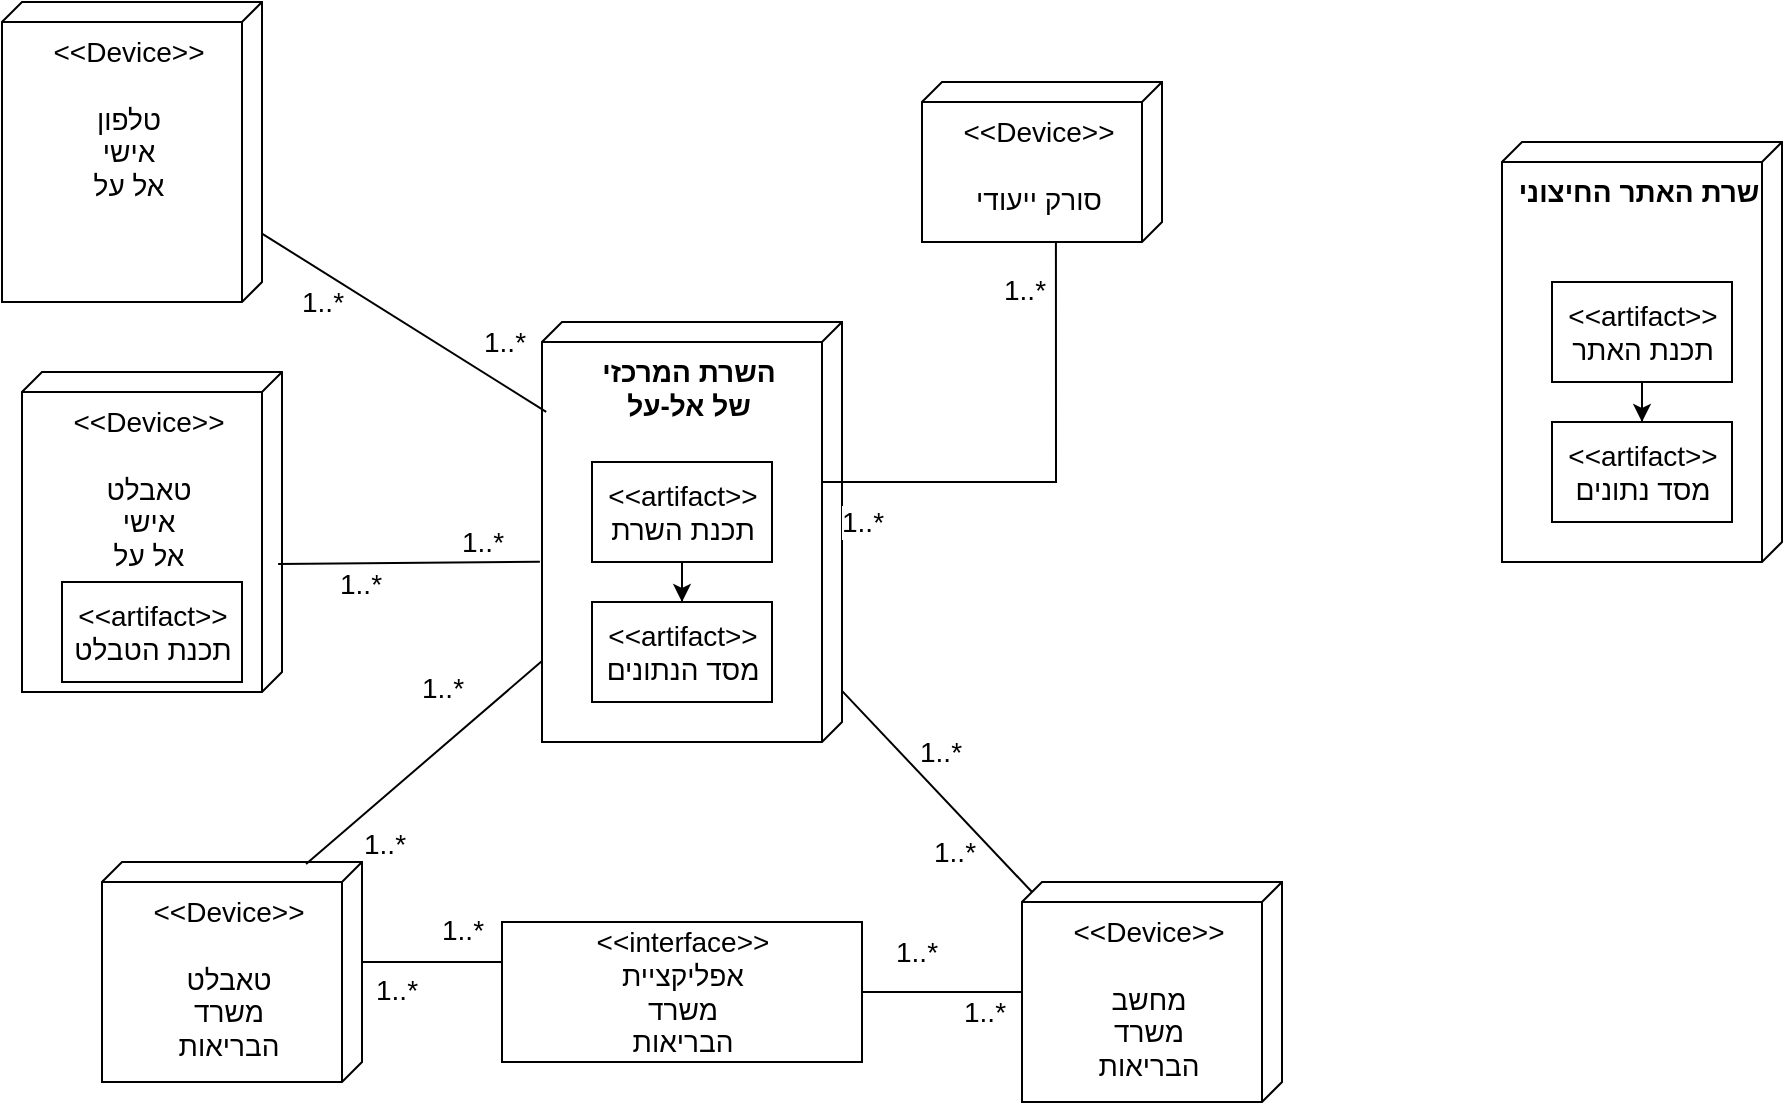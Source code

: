 <mxfile version="15.7.3" type="github">
  <diagram id="1pBwWzd9Vc_49rnzmcir" name="Page-1">
    <mxGraphModel dx="1038" dy="564" grid="1" gridSize="10" guides="1" tooltips="1" connect="1" arrows="1" fold="1" page="1" pageScale="1" pageWidth="850" pageHeight="1100" math="0" shadow="0">
      <root>
        <mxCell id="0" />
        <mxCell id="1" parent="0" />
        <mxCell id="YK_nNf8pC3k8RjE2SdHL-1" value="&lt;div align=&quot;center&quot;&gt;&lt;b&gt;&lt;font style=&quot;font-size: 14px&quot;&gt;השרת המרכזי&lt;/font&gt;&lt;/b&gt;&lt;/div&gt;&lt;div align=&quot;center&quot;&gt;&lt;b&gt;&lt;font style=&quot;font-size: 14px&quot;&gt; של אל-על&lt;/font&gt;&lt;/b&gt;&lt;/div&gt;" style="verticalAlign=top;align=center;shape=cube;size=10;direction=south;fontStyle=0;html=1;boundedLbl=1;spacingLeft=5;" vertex="1" parent="1">
          <mxGeometry x="380" y="200" width="150" height="210" as="geometry" />
        </mxCell>
        <mxCell id="YK_nNf8pC3k8RjE2SdHL-9" value="&lt;div align=&quot;center&quot;&gt;&amp;lt;&amp;lt;Device&amp;gt;&amp;gt;&lt;/div&gt;&lt;div align=&quot;center&quot;&gt;&lt;br&gt;&lt;/div&gt;&lt;div align=&quot;center&quot;&gt;סורק ייעודי&lt;br&gt;&lt;/div&gt;" style="verticalAlign=top;align=center;shape=cube;size=10;direction=south;fontStyle=0;html=1;boundedLbl=1;spacingLeft=5;fontSize=14;" vertex="1" parent="1">
          <mxGeometry x="570" y="80" width="120" height="80" as="geometry" />
        </mxCell>
        <mxCell id="YK_nNf8pC3k8RjE2SdHL-13" value="" style="endArrow=none;html=1;rounded=0;fontSize=14;entryX=1;entryY=0.442;entryDx=0;entryDy=0;entryPerimeter=0;" edge="1" parent="1" target="YK_nNf8pC3k8RjE2SdHL-9">
          <mxGeometry width="50" height="50" relative="1" as="geometry">
            <mxPoint x="520" y="280" as="sourcePoint" />
            <mxPoint x="630" y="190" as="targetPoint" />
            <Array as="points">
              <mxPoint x="637" y="280" />
            </Array>
          </mxGeometry>
        </mxCell>
        <mxCell id="YK_nNf8pC3k8RjE2SdHL-14" value="1..*" style="edgeLabel;html=1;align=center;verticalAlign=middle;resizable=0;points=[];fontSize=14;" vertex="1" connectable="0" parent="YK_nNf8pC3k8RjE2SdHL-13">
          <mxGeometry x="0.8" relative="1" as="geometry">
            <mxPoint x="-16" as="offset" />
          </mxGeometry>
        </mxCell>
        <mxCell id="YK_nNf8pC3k8RjE2SdHL-15" value="1..*" style="edgeLabel;html=1;align=center;verticalAlign=middle;resizable=0;points=[];fontSize=14;" vertex="1" connectable="0" parent="YK_nNf8pC3k8RjE2SdHL-13">
          <mxGeometry x="-0.835" y="-1" relative="1" as="geometry">
            <mxPoint y="19" as="offset" />
          </mxGeometry>
        </mxCell>
        <mxCell id="YK_nNf8pC3k8RjE2SdHL-20" value="" style="edgeStyle=orthogonalEdgeStyle;rounded=0;orthogonalLoop=1;jettySize=auto;html=1;fontSize=14;" edge="1" parent="1" source="YK_nNf8pC3k8RjE2SdHL-16" target="YK_nNf8pC3k8RjE2SdHL-19">
          <mxGeometry relative="1" as="geometry" />
        </mxCell>
        <mxCell id="YK_nNf8pC3k8RjE2SdHL-16" value="&amp;lt;&amp;lt;artifact&amp;gt;&amp;gt;&lt;br&gt;תכנת השרת" style="text;html=1;align=center;verticalAlign=middle;dashed=0;fillColor=#ffffff;strokeColor=#000000;fontSize=14;" vertex="1" parent="1">
          <mxGeometry x="405" y="270" width="90" height="50" as="geometry" />
        </mxCell>
        <mxCell id="YK_nNf8pC3k8RjE2SdHL-19" value="&lt;div&gt;&amp;lt;&amp;lt;artifact&amp;gt;&amp;gt;&lt;/div&gt;&lt;div&gt;מסד הנתונים&lt;br&gt;&lt;/div&gt;" style="text;html=1;align=center;verticalAlign=middle;dashed=0;fillColor=#ffffff;strokeColor=#000000;fontSize=14;" vertex="1" parent="1">
          <mxGeometry x="405" y="340" width="90" height="50" as="geometry" />
        </mxCell>
        <mxCell id="YK_nNf8pC3k8RjE2SdHL-23" value="&lt;div align=&quot;center&quot;&gt;&amp;lt;&amp;lt;Device&amp;gt;&amp;gt;&lt;/div&gt;&lt;div align=&quot;center&quot;&gt;&lt;br&gt;&lt;/div&gt;&lt;div align=&quot;center&quot;&gt;מחשב &lt;br&gt;משרד &lt;br&gt;הבריאות &lt;br&gt;&lt;/div&gt;" style="verticalAlign=top;align=center;shape=cube;size=10;direction=south;fontStyle=0;html=1;boundedLbl=1;spacingLeft=5;fontSize=14;" vertex="1" parent="1">
          <mxGeometry x="620" y="480" width="130" height="110" as="geometry" />
        </mxCell>
        <mxCell id="YK_nNf8pC3k8RjE2SdHL-25" value="&lt;div align=&quot;center&quot;&gt;&amp;lt;&amp;lt;Device&amp;gt;&amp;gt;&lt;/div&gt;&lt;div align=&quot;center&quot;&gt;&lt;br&gt;&lt;/div&gt;&lt;div align=&quot;center&quot;&gt;טאבלט&lt;br&gt;משרד &lt;br&gt;הבריאות&lt;br&gt;&lt;/div&gt;" style="verticalAlign=top;align=center;shape=cube;size=10;direction=south;fontStyle=0;html=1;boundedLbl=1;spacingLeft=5;fontSize=14;" vertex="1" parent="1">
          <mxGeometry x="160" y="470" width="130" height="110" as="geometry" />
        </mxCell>
        <mxCell id="YK_nNf8pC3k8RjE2SdHL-27" value="&amp;lt;&amp;lt;interface&amp;gt;&amp;gt;&lt;br&gt;אפליקציית &lt;br&gt;&lt;div&gt;משרד&lt;/div&gt;&lt;div&gt;הבריאות&lt;br&gt;&lt;/div&gt;" style="text;html=1;align=center;verticalAlign=middle;dashed=0;fillColor=#ffffff;strokeColor=#000000;fontSize=14;" vertex="1" parent="1">
          <mxGeometry x="360" y="500" width="180" height="70" as="geometry" />
        </mxCell>
        <mxCell id="YK_nNf8pC3k8RjE2SdHL-28" value="" style="endArrow=none;html=1;rounded=0;fontSize=14;exitX=0.009;exitY=0.215;exitDx=0;exitDy=0;exitPerimeter=0;" edge="1" parent="1" source="YK_nNf8pC3k8RjE2SdHL-25" target="YK_nNf8pC3k8RjE2SdHL-1">
          <mxGeometry width="50" height="50" relative="1" as="geometry">
            <mxPoint x="380" y="470" as="sourcePoint" />
            <mxPoint x="430" y="420" as="targetPoint" />
          </mxGeometry>
        </mxCell>
        <mxCell id="YK_nNf8pC3k8RjE2SdHL-29" value="1..*" style="edgeLabel;html=1;align=center;verticalAlign=middle;resizable=0;points=[];fontSize=14;" vertex="1" connectable="0" parent="YK_nNf8pC3k8RjE2SdHL-28">
          <mxGeometry x="0.635" y="-3" relative="1" as="geometry">
            <mxPoint x="-31" y="-8" as="offset" />
          </mxGeometry>
        </mxCell>
        <mxCell id="YK_nNf8pC3k8RjE2SdHL-30" value="1..*" style="edgeLabel;html=1;align=center;verticalAlign=middle;resizable=0;points=[];fontSize=14;" vertex="1" connectable="0" parent="YK_nNf8pC3k8RjE2SdHL-28">
          <mxGeometry x="-0.6" relative="1" as="geometry">
            <mxPoint x="15" y="10" as="offset" />
          </mxGeometry>
        </mxCell>
        <mxCell id="YK_nNf8pC3k8RjE2SdHL-31" value="" style="endArrow=none;html=1;rounded=0;fontSize=14;" edge="1" parent="1" source="YK_nNf8pC3k8RjE2SdHL-23" target="YK_nNf8pC3k8RjE2SdHL-27">
          <mxGeometry width="50" height="50" relative="1" as="geometry">
            <mxPoint x="160" y="310" as="sourcePoint" />
            <mxPoint x="210" y="260" as="targetPoint" />
          </mxGeometry>
        </mxCell>
        <mxCell id="YK_nNf8pC3k8RjE2SdHL-32" value="1..*" style="edgeLabel;html=1;align=center;verticalAlign=middle;resizable=0;points=[];fontSize=14;" vertex="1" connectable="0" parent="YK_nNf8pC3k8RjE2SdHL-31">
          <mxGeometry x="0.474" y="-2" relative="1" as="geometry">
            <mxPoint x="6" y="-18" as="offset" />
          </mxGeometry>
        </mxCell>
        <mxCell id="YK_nNf8pC3k8RjE2SdHL-33" value="1..*" style="edgeLabel;html=1;align=center;verticalAlign=middle;resizable=0;points=[];fontSize=14;" vertex="1" connectable="0" parent="YK_nNf8pC3k8RjE2SdHL-31">
          <mxGeometry x="-0.528" y="-2" relative="1" as="geometry">
            <mxPoint y="12" as="offset" />
          </mxGeometry>
        </mxCell>
        <mxCell id="YK_nNf8pC3k8RjE2SdHL-34" value="" style="endArrow=none;html=1;rounded=0;fontSize=14;exitX=0;exitY=0;exitDx=50;exitDy=0;exitPerimeter=0;" edge="1" parent="1" source="YK_nNf8pC3k8RjE2SdHL-25">
          <mxGeometry width="50" height="50" relative="1" as="geometry">
            <mxPoint x="290" y="351.17" as="sourcePoint" />
            <mxPoint x="360" y="520" as="targetPoint" />
            <Array as="points" />
          </mxGeometry>
        </mxCell>
        <mxCell id="YK_nNf8pC3k8RjE2SdHL-35" value="1..*" style="edgeLabel;html=1;align=center;verticalAlign=middle;resizable=0;points=[];fontSize=14;" vertex="1" connectable="0" parent="YK_nNf8pC3k8RjE2SdHL-34">
          <mxGeometry x="0.474" y="-2" relative="1" as="geometry">
            <mxPoint x="-2" y="-18" as="offset" />
          </mxGeometry>
        </mxCell>
        <mxCell id="YK_nNf8pC3k8RjE2SdHL-36" value="1..*" style="edgeLabel;html=1;align=center;verticalAlign=middle;resizable=0;points=[];fontSize=14;" vertex="1" connectable="0" parent="YK_nNf8pC3k8RjE2SdHL-34">
          <mxGeometry x="-0.528" y="-2" relative="1" as="geometry">
            <mxPoint y="12" as="offset" />
          </mxGeometry>
        </mxCell>
        <mxCell id="YK_nNf8pC3k8RjE2SdHL-38" value="" style="endArrow=none;html=1;rounded=0;fontSize=14;exitX=0;exitY=0;exitDx=5;exitDy=125;exitPerimeter=0;" edge="1" parent="1" source="YK_nNf8pC3k8RjE2SdHL-23" target="YK_nNf8pC3k8RjE2SdHL-1">
          <mxGeometry width="50" height="50" relative="1" as="geometry">
            <mxPoint x="460" y="490" as="sourcePoint" />
            <mxPoint x="460" y="420" as="targetPoint" />
          </mxGeometry>
        </mxCell>
        <mxCell id="YK_nNf8pC3k8RjE2SdHL-39" value="1..*" style="edgeLabel;html=1;align=center;verticalAlign=middle;resizable=0;points=[];fontSize=14;" vertex="1" connectable="0" parent="YK_nNf8pC3k8RjE2SdHL-38">
          <mxGeometry x="0.635" y="-3" relative="1" as="geometry">
            <mxPoint x="29" y="14" as="offset" />
          </mxGeometry>
        </mxCell>
        <mxCell id="YK_nNf8pC3k8RjE2SdHL-40" value="1..*" style="edgeLabel;html=1;align=center;verticalAlign=middle;resizable=0;points=[];fontSize=14;" vertex="1" connectable="0" parent="YK_nNf8pC3k8RjE2SdHL-38">
          <mxGeometry x="-0.6" relative="1" as="geometry">
            <mxPoint x="-20" as="offset" />
          </mxGeometry>
        </mxCell>
        <mxCell id="YK_nNf8pC3k8RjE2SdHL-41" value="&lt;div align=&quot;center&quot;&gt;&amp;lt;&amp;lt;Device&amp;gt;&amp;gt;&lt;/div&gt;&lt;div align=&quot;center&quot;&gt;&lt;br&gt;&lt;/div&gt;&lt;div align=&quot;center&quot;&gt;טאבלט&lt;br&gt;אישי&lt;br&gt;אל על&lt;br&gt;&lt;/div&gt;" style="verticalAlign=top;align=center;shape=cube;size=10;direction=south;fontStyle=0;html=1;boundedLbl=1;spacingLeft=5;fontSize=14;" vertex="1" parent="1">
          <mxGeometry x="120" y="225" width="130" height="160" as="geometry" />
        </mxCell>
        <mxCell id="YK_nNf8pC3k8RjE2SdHL-42" value="&lt;div&gt;&amp;lt;&amp;lt;artifact&amp;gt;&amp;gt;&lt;/div&gt;&lt;div&gt;תכנת הטבלט&lt;br&gt;&lt;/div&gt;" style="text;html=1;align=center;verticalAlign=middle;dashed=0;fillColor=#ffffff;strokeColor=#000000;fontSize=14;" vertex="1" parent="1">
          <mxGeometry x="140" y="330" width="90" height="50" as="geometry" />
        </mxCell>
        <mxCell id="YK_nNf8pC3k8RjE2SdHL-43" value="" style="endArrow=none;html=1;rounded=0;fontSize=14;exitX=0.6;exitY=0.015;exitDx=0;exitDy=0;exitPerimeter=0;entryX=0.571;entryY=1.007;entryDx=0;entryDy=0;entryPerimeter=0;" edge="1" parent="1" source="YK_nNf8pC3k8RjE2SdHL-41" target="YK_nNf8pC3k8RjE2SdHL-1">
          <mxGeometry width="50" height="50" relative="1" as="geometry">
            <mxPoint x="262.05" y="424.17" as="sourcePoint" />
            <mxPoint x="380" y="320.001" as="targetPoint" />
          </mxGeometry>
        </mxCell>
        <mxCell id="YK_nNf8pC3k8RjE2SdHL-44" value="1..*" style="edgeLabel;html=1;align=center;verticalAlign=middle;resizable=0;points=[];fontSize=14;" vertex="1" connectable="0" parent="YK_nNf8pC3k8RjE2SdHL-43">
          <mxGeometry x="0.635" y="-3" relative="1" as="geometry">
            <mxPoint x="-5" y="-13" as="offset" />
          </mxGeometry>
        </mxCell>
        <mxCell id="YK_nNf8pC3k8RjE2SdHL-45" value="1..*" style="edgeLabel;html=1;align=center;verticalAlign=middle;resizable=0;points=[];fontSize=14;" vertex="1" connectable="0" parent="YK_nNf8pC3k8RjE2SdHL-43">
          <mxGeometry x="-0.6" relative="1" as="geometry">
            <mxPoint x="15" y="10" as="offset" />
          </mxGeometry>
        </mxCell>
        <mxCell id="YK_nNf8pC3k8RjE2SdHL-46" value="&lt;div align=&quot;center&quot;&gt;&amp;lt;&amp;lt;Device&amp;gt;&amp;gt;&lt;/div&gt;&lt;div align=&quot;center&quot;&gt;&lt;br&gt;&lt;/div&gt;&lt;div align=&quot;center&quot;&gt;טלפון&lt;br&gt;אישי&lt;br&gt;אל על&lt;br&gt;&lt;/div&gt;" style="verticalAlign=top;align=center;shape=cube;size=10;direction=south;fontStyle=0;html=1;boundedLbl=1;spacingLeft=5;fontSize=14;" vertex="1" parent="1">
          <mxGeometry x="110" y="40" width="130" height="150" as="geometry" />
        </mxCell>
        <mxCell id="YK_nNf8pC3k8RjE2SdHL-47" value="" style="endArrow=none;html=1;rounded=0;fontSize=14;entryX=0.214;entryY=0.986;entryDx=0;entryDy=0;entryPerimeter=0;" edge="1" parent="1" source="YK_nNf8pC3k8RjE2SdHL-46" target="YK_nNf8pC3k8RjE2SdHL-1">
          <mxGeometry width="50" height="50" relative="1" as="geometry">
            <mxPoint x="260.0" y="181.09" as="sourcePoint" />
            <mxPoint x="390.97" y="180.0" as="targetPoint" />
          </mxGeometry>
        </mxCell>
        <mxCell id="YK_nNf8pC3k8RjE2SdHL-48" value="1..*" style="edgeLabel;html=1;align=center;verticalAlign=middle;resizable=0;points=[];fontSize=14;" vertex="1" connectable="0" parent="YK_nNf8pC3k8RjE2SdHL-47">
          <mxGeometry x="0.635" y="-3" relative="1" as="geometry">
            <mxPoint x="6" y="-21" as="offset" />
          </mxGeometry>
        </mxCell>
        <mxCell id="YK_nNf8pC3k8RjE2SdHL-49" value="1..*" style="edgeLabel;html=1;align=center;verticalAlign=middle;resizable=0;points=[];fontSize=14;" vertex="1" connectable="0" parent="YK_nNf8pC3k8RjE2SdHL-47">
          <mxGeometry x="-0.6" relative="1" as="geometry">
            <mxPoint x="1" y="16" as="offset" />
          </mxGeometry>
        </mxCell>
        <mxCell id="YK_nNf8pC3k8RjE2SdHL-50" value="&lt;div align=&quot;center&quot;&gt;&lt;b&gt;&lt;font style=&quot;font-size: 14px&quot;&gt;שרת האתר החיצוני&lt;br&gt;&lt;/font&gt;&lt;/b&gt;&lt;/div&gt;" style="verticalAlign=top;align=center;shape=cube;size=10;direction=south;fontStyle=0;html=1;boundedLbl=1;spacingLeft=5;" vertex="1" parent="1">
          <mxGeometry x="860" y="110" width="140" height="210" as="geometry" />
        </mxCell>
        <mxCell id="YK_nNf8pC3k8RjE2SdHL-53" value="" style="edgeStyle=orthogonalEdgeStyle;rounded=0;orthogonalLoop=1;jettySize=auto;html=1;fontSize=14;" edge="1" parent="1" source="YK_nNf8pC3k8RjE2SdHL-51" target="YK_nNf8pC3k8RjE2SdHL-52">
          <mxGeometry relative="1" as="geometry" />
        </mxCell>
        <mxCell id="YK_nNf8pC3k8RjE2SdHL-51" value="&amp;lt;&amp;lt;artifact&amp;gt;&amp;gt;&lt;br&gt;תכנת האתר" style="text;html=1;align=center;verticalAlign=middle;dashed=0;fillColor=#ffffff;strokeColor=#000000;fontSize=14;" vertex="1" parent="1">
          <mxGeometry x="885" y="180" width="90" height="50" as="geometry" />
        </mxCell>
        <mxCell id="YK_nNf8pC3k8RjE2SdHL-52" value="&lt;div&gt;&amp;lt;&amp;lt;artifact&amp;gt;&amp;gt;&lt;/div&gt;&lt;div&gt;מסד נתונים&lt;br&gt;&lt;/div&gt;" style="text;html=1;align=center;verticalAlign=middle;dashed=0;fillColor=#ffffff;strokeColor=#000000;fontSize=14;" vertex="1" parent="1">
          <mxGeometry x="885" y="250" width="90" height="50" as="geometry" />
        </mxCell>
      </root>
    </mxGraphModel>
  </diagram>
</mxfile>
